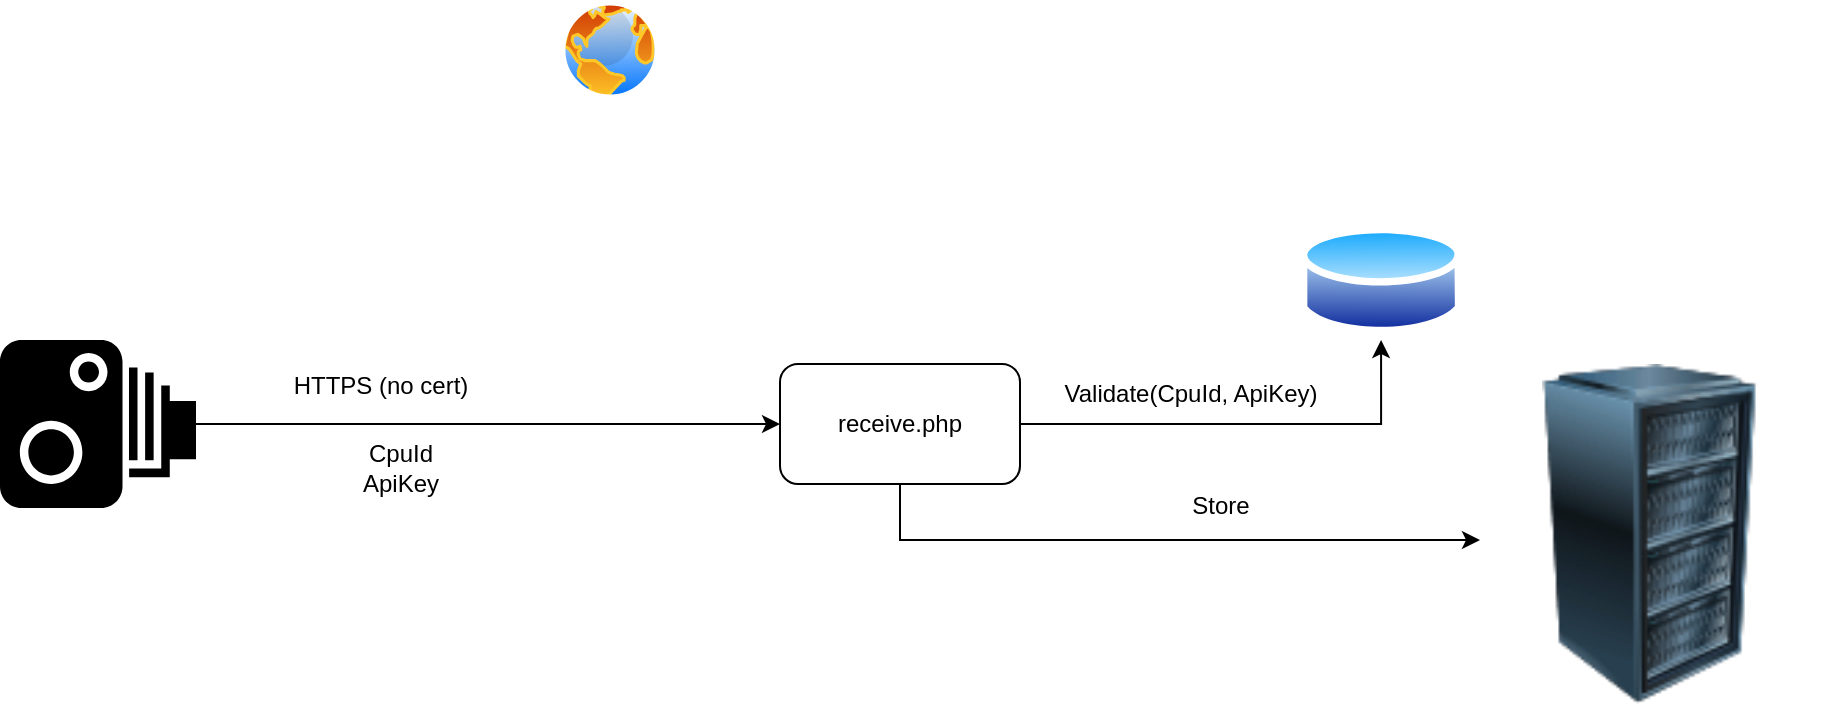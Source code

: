 <mxfile version="26.1.1">
  <diagram name="Page-1" id="Of9yScLupROBozvv9MoK">
    <mxGraphModel dx="1364" dy="843" grid="1" gridSize="10" guides="1" tooltips="1" connect="1" arrows="1" fold="1" page="1" pageScale="1" pageWidth="1169" pageHeight="827" math="0" shadow="0">
      <root>
        <mxCell id="0" />
        <mxCell id="1" parent="0" />
        <mxCell id="k7VDu6uknNZYUYQOPbGD-12" style="edgeStyle=orthogonalEdgeStyle;rounded=0;orthogonalLoop=1;jettySize=auto;html=1;" parent="1" source="k7VDu6uknNZYUYQOPbGD-4" target="k7VDu6uknNZYUYQOPbGD-11" edge="1">
          <mxGeometry relative="1" as="geometry" />
        </mxCell>
        <mxCell id="k7VDu6uknNZYUYQOPbGD-4" value="" style="shape=mxgraph.signs.tech.camera_1;html=1;pointerEvents=1;fillColor=#000000;strokeColor=none;verticalLabelPosition=bottom;verticalAlign=top;align=center;" parent="1" vertex="1">
          <mxGeometry x="200" y="340" width="98" height="84" as="geometry" />
        </mxCell>
        <mxCell id="k7VDu6uknNZYUYQOPbGD-5" value="" style="image;aspect=fixed;perimeter=ellipsePerimeter;html=1;align=center;shadow=0;dashed=0;spacingTop=3;image=img/lib/active_directory/internet_globe.svg;" parent="1" vertex="1">
          <mxGeometry x="480" y="170" width="50" height="50" as="geometry" />
        </mxCell>
        <mxCell id="k7VDu6uknNZYUYQOPbGD-6" value="" style="image;html=1;image=img/lib/clip_art/computers/Server_Rack_128x128.png" parent="1" vertex="1">
          <mxGeometry x="940" y="352" width="170" height="170" as="geometry" />
        </mxCell>
        <mxCell id="k7VDu6uknNZYUYQOPbGD-8" value="" style="image;aspect=fixed;perimeter=ellipsePerimeter;html=1;align=center;shadow=0;dashed=0;spacingTop=3;image=img/lib/active_directory/database.svg;" parent="1" vertex="1">
          <mxGeometry x="850" y="280" width="81.08" height="60" as="geometry" />
        </mxCell>
        <mxCell id="k7VDu6uknNZYUYQOPbGD-9" value="CpuId&lt;br&gt;ApiKey" style="text;html=1;align=center;verticalAlign=middle;resizable=0;points=[];autosize=1;strokeColor=none;fillColor=none;" parent="1" vertex="1">
          <mxGeometry x="370" y="384" width="60" height="40" as="geometry" />
        </mxCell>
        <mxCell id="k7VDu6uknNZYUYQOPbGD-14" style="edgeStyle=orthogonalEdgeStyle;rounded=0;orthogonalLoop=1;jettySize=auto;html=1;" parent="1" source="k7VDu6uknNZYUYQOPbGD-11" target="k7VDu6uknNZYUYQOPbGD-8" edge="1">
          <mxGeometry relative="1" as="geometry" />
        </mxCell>
        <mxCell id="k7VDu6uknNZYUYQOPbGD-17" style="edgeStyle=orthogonalEdgeStyle;rounded=0;orthogonalLoop=1;jettySize=auto;html=1;" parent="1" source="k7VDu6uknNZYUYQOPbGD-11" target="k7VDu6uknNZYUYQOPbGD-6" edge="1">
          <mxGeometry relative="1" as="geometry">
            <Array as="points">
              <mxPoint x="650" y="440" />
            </Array>
          </mxGeometry>
        </mxCell>
        <mxCell id="k7VDu6uknNZYUYQOPbGD-11" value="receive.php" style="rounded=1;whiteSpace=wrap;html=1;" parent="1" vertex="1">
          <mxGeometry x="590" y="352" width="120" height="60" as="geometry" />
        </mxCell>
        <mxCell id="k7VDu6uknNZYUYQOPbGD-13" value="HTTPS (no cert)" style="text;html=1;align=center;verticalAlign=middle;resizable=0;points=[];autosize=1;strokeColor=none;fillColor=none;" parent="1" vertex="1">
          <mxGeometry x="335" y="348" width="110" height="30" as="geometry" />
        </mxCell>
        <mxCell id="k7VDu6uknNZYUYQOPbGD-15" value="Validate(CpuId, ApiKey)" style="text;html=1;align=center;verticalAlign=middle;resizable=0;points=[];autosize=1;strokeColor=none;fillColor=none;" parent="1" vertex="1">
          <mxGeometry x="720" y="352" width="150" height="30" as="geometry" />
        </mxCell>
        <mxCell id="k7VDu6uknNZYUYQOPbGD-18" value="Store" style="text;html=1;align=center;verticalAlign=middle;resizable=0;points=[];autosize=1;strokeColor=none;fillColor=none;" parent="1" vertex="1">
          <mxGeometry x="785" y="408" width="50" height="30" as="geometry" />
        </mxCell>
      </root>
    </mxGraphModel>
  </diagram>
</mxfile>
